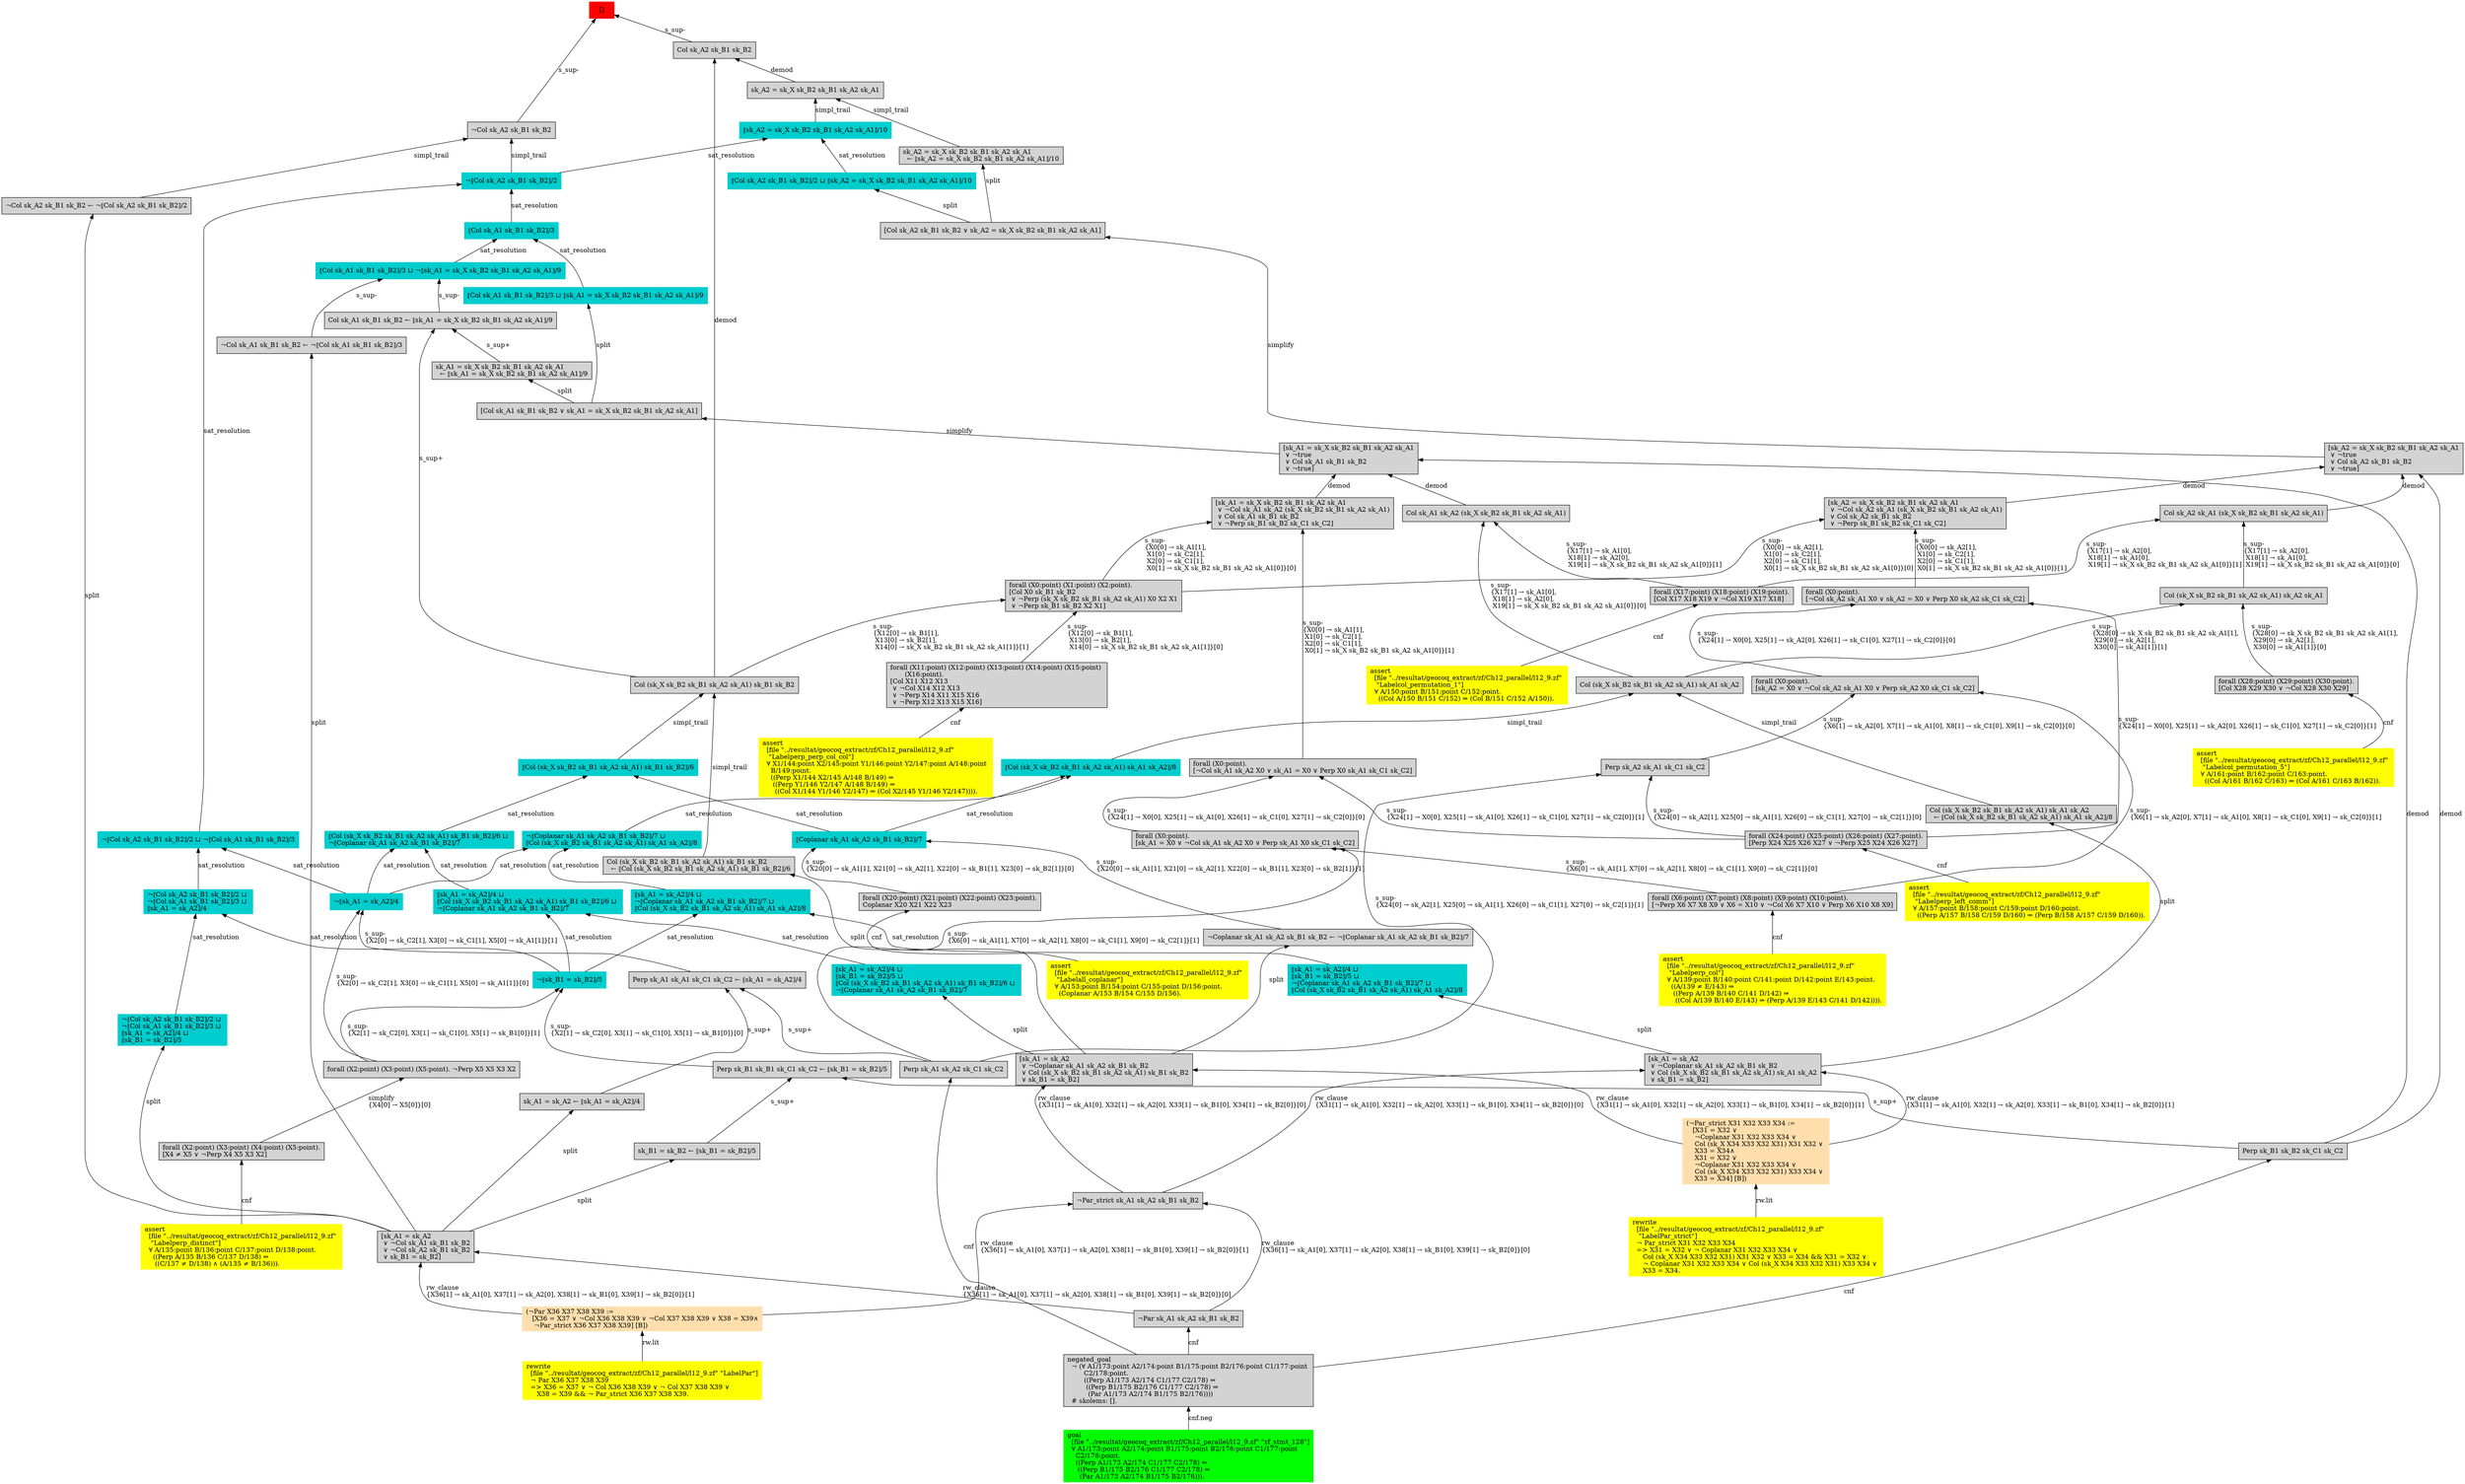 digraph "unsat_graph" {
  vertex_0 [color=red, label="[]", shape=box, style=filled];
  vertex_0 -> vertex_1 [label="s_sup-\l", dir="back"];
  vertex_1 [shape=box, label="¬Col sk_A2 sk_B1 sk_B2\l", style=filled];
  vertex_1 -> vertex_2 [label="simpl_trail", dir="back"];
  vertex_2 [color=cyan3, shape=box, label="¬⟦Col sk_A2 sk_B1 sk_B2⟧/2\l", style=filled];
  vertex_2 -> vertex_3 [label="sat_resolution", dir="back"];
  vertex_3 [color=cyan3, shape=box, label="⟦Col sk_A1 sk_B1 sk_B2⟧/3\l", style=filled];
  vertex_3 -> vertex_4 [label="sat_resolution", dir="back"];
  vertex_4 [color=cyan3, shape=box, label="⟦Col sk_A1 sk_B1 sk_B2⟧/3 ⊔ ⟦sk_A1 = sk_X sk_B2 sk_B1 sk_A2 sk_A1⟧/9\l", style=filled];
  vertex_4 -> vertex_5 [label="split", dir="back"];
  vertex_5 [shape=box, label="[Col sk_A1 sk_B1 sk_B2 ∨ sk_A1 = sk_X sk_B2 sk_B1 sk_A2 sk_A1]\l", style=filled];
  vertex_5 -> vertex_6 [label="simplify", dir="back"];
  vertex_6 [shape=box, label="[sk_A1 = sk_X sk_B2 sk_B1 sk_A2 sk_A1\l ∨ ¬true\l ∨ Col sk_A1 sk_B1 sk_B2\l ∨ ¬true]\l", style=filled];
  vertex_6 -> vertex_7 [label="demod", dir="back"];
  vertex_7 [shape=box, label="Perp sk_B1 sk_B2 sk_C1 sk_C2\l", style=filled];
  vertex_7 -> vertex_8 [label="cnf", dir="back"];
  vertex_8 [shape=box, label="negated_goal\l  ¬ (∀ A1/173:point A2/174:point B1/175:point B2/176:point C1/177:point \l        C2/178:point.\l        ((Perp A1/173 A2/174 C1/177 C2/178) ⇒\l         ((Perp B1/175 B2/176 C1/177 C2/178) ⇒\l          (Par A1/173 A2/174 B1/175 B2/176))))\l  # skolems: [].\l", style=filled];
  vertex_8 -> vertex_9 [label="cnf.neg", dir="back"];
  vertex_9 [color=green, shape=box, label="goal\l  [file \"../resultat/geocoq_extract/zf/Ch12_parallel/l12_9.zf\" \"zf_stmt_128\"]\l  ∀ A1/173:point A2/174:point B1/175:point B2/176:point C1/177:point \l    C2/178:point.\l    ((Perp A1/173 A2/174 C1/177 C2/178) ⇒\l     ((Perp B1/175 B2/176 C1/177 C2/178) ⇒\l      (Par A1/173 A2/174 B1/175 B2/176))).\l", style=filled];
  vertex_6 -> vertex_10 [label="demod", dir="back"];
  vertex_10 [shape=box, label="Col sk_A1 sk_A2 (sk_X sk_B2 sk_B1 sk_A2 sk_A1)\l", style=filled];
  vertex_10 -> vertex_11 [label="s_sup-\l\{X17[1] → sk_A1[0], \l X18[1] → sk_A2[0], \l X19[1] → sk_X sk_B2 sk_B1 sk_A2 sk_A1[0]\}[1]\l", dir="back"];
  vertex_11 [shape=box, label="forall (X17:point) (X18:point) (X19:point).\l[Col X17 X18 X19 ∨ ¬Col X19 X17 X18]\l", style=filled];
  vertex_11 -> vertex_12 [label="cnf", dir="back"];
  vertex_12 [color=yellow, shape=box, label="assert\l  [file \"../resultat/geocoq_extract/zf/Ch12_parallel/l12_9.zf\" \l   \"Labelcol_permutation_1\"]\l  ∀ A/150:point B/151:point C/152:point.\l    ((Col A/150 B/151 C/152) ⇒ (Col B/151 C/152 A/150)).\l", style=filled];
  vertex_10 -> vertex_13 [label="s_sup-\l\{X17[1] → sk_A1[0], \l X18[1] → sk_A2[0], \l X19[1] → sk_X sk_B2 sk_B1 sk_A2 sk_A1[0]\}[0]\l", dir="back"];
  vertex_13 [shape=box, label="Col (sk_X sk_B2 sk_B1 sk_A2 sk_A1) sk_A1 sk_A2\l", style=filled];
  vertex_13 -> vertex_14 [label="simpl_trail", dir="back"];
  vertex_14 [color=cyan3, shape=box, label="⟦Col (sk_X sk_B2 sk_B1 sk_A2 sk_A1) sk_A1 sk_A2⟧/8\l", style=filled];
  vertex_14 -> vertex_15 [label="sat_resolution", dir="back"];
  vertex_15 [color=cyan3, shape=box, label="⟦Coplanar sk_A1 sk_A2 sk_B1 sk_B2⟧/7\l", style=filled];
  vertex_15 -> vertex_16 [label="s_sup-\l\{X20[0] → sk_A1[1], X21[0] → sk_A2[1], X22[0] → sk_B1[1], X23[0] → sk_B2[1]\}[1]\l", dir="back"];
  vertex_16 [shape=box, label="¬Coplanar sk_A1 sk_A2 sk_B1 sk_B2 ← ¬⟦Coplanar sk_A1 sk_A2 sk_B1 sk_B2⟧/7\l", style=filled];
  vertex_16 -> vertex_17 [label="split", dir="back"];
  vertex_17 [shape=box, label="[sk_A1 = sk_A2\l ∨ ¬Coplanar sk_A1 sk_A2 sk_B1 sk_B2\l ∨ Col (sk_X sk_B2 sk_B1 sk_A2 sk_A1) sk_B1 sk_B2\l ∨ sk_B1 = sk_B2]\l", style=filled];
  vertex_17 -> vertex_18 [label="rw_clause\l\{X31[1] → sk_A1[0], X32[1] → sk_A2[0], X33[1] → sk_B1[0], X34[1] → sk_B2[0]\}[1]\l", dir="back"];
  vertex_18 [color=navajowhite, shape=box, label="(¬Par_strict X31 X32 X33 X34 :=\l   [X31 = X32 ∨ \l    ¬Coplanar X31 X32 X33 X34 ∨ \l    Col (sk_X X34 X33 X32 X31) X31 X32 ∨ \l    X33 = X34∧\l    X31 = X32 ∨ \l    ¬Coplanar X31 X32 X33 X34 ∨ \l    Col (sk_X X34 X33 X32 X31) X33 X34 ∨ \l    X33 = X34] [B])\l", style=filled];
  vertex_18 -> vertex_19 [label="rw.lit", dir="back"];
  vertex_19 [color=yellow, shape=box, label="rewrite\l  [file \"../resultat/geocoq_extract/zf/Ch12_parallel/l12_9.zf\" \l   \"LabelPar_strict\"]\l  ¬ Par_strict X31 X32 X33 X34\l  =\> X31 = X32 ∨ ¬ Coplanar X31 X32 X33 X34 ∨ \l     Col (sk_X X34 X33 X32 X31) X31 X32 ∨ X33 = X34 && X31 = X32 ∨ \l     ¬ Coplanar X31 X32 X33 X34 ∨ Col (sk_X X34 X33 X32 X31) X33 X34 ∨ \l     X33 = X34.\l", style=filled];
  vertex_17 -> vertex_20 [label="rw_clause\l\{X31[1] → sk_A1[0], X32[1] → sk_A2[0], X33[1] → sk_B1[0], X34[1] → sk_B2[0]\}[0]\l", dir="back"];
  vertex_20 [shape=box, label="¬Par_strict sk_A1 sk_A2 sk_B1 sk_B2\l", style=filled];
  vertex_20 -> vertex_21 [label="rw_clause\l\{X36[1] → sk_A1[0], X37[1] → sk_A2[0], X38[1] → sk_B1[0], X39[1] → sk_B2[0]\}[1]\l", dir="back"];
  vertex_21 [color=navajowhite, shape=box, label="(¬Par X36 X37 X38 X39 :=\l   [X36 = X37 ∨ ¬Col X36 X38 X39 ∨ ¬Col X37 X38 X39 ∨ X38 = X39∧\l    ¬Par_strict X36 X37 X38 X39] [B])\l", style=filled];
  vertex_21 -> vertex_22 [label="rw.lit", dir="back"];
  vertex_22 [color=yellow, shape=box, label="rewrite\l  [file \"../resultat/geocoq_extract/zf/Ch12_parallel/l12_9.zf\" \"LabelPar\"]\l  ¬ Par X36 X37 X38 X39\l  =\> X36 = X37 ∨ ¬ Col X36 X38 X39 ∨ ¬ Col X37 X38 X39 ∨ \l     X38 = X39 && ¬ Par_strict X36 X37 X38 X39.\l", style=filled];
  vertex_20 -> vertex_23 [label="rw_clause\l\{X36[1] → sk_A1[0], X37[1] → sk_A2[0], X38[1] → sk_B1[0], X39[1] → sk_B2[0]\}[0]\l", dir="back"];
  vertex_23 [shape=box, label="¬Par sk_A1 sk_A2 sk_B1 sk_B2\l", style=filled];
  vertex_23 -> vertex_8 [label="cnf", dir="back"];
  vertex_15 -> vertex_24 [label="s_sup-\l\{X20[0] → sk_A1[1], X21[0] → sk_A2[1], X22[0] → sk_B1[1], X23[0] → sk_B2[1]\}[0]\l", dir="back"];
  vertex_24 [shape=box, label="forall (X20:point) (X21:point) (X22:point) (X23:point).\lCoplanar X20 X21 X22 X23\l", style=filled];
  vertex_24 -> vertex_25 [label="cnf", dir="back"];
  vertex_25 [color=yellow, shape=box, label="assert\l  [file \"../resultat/geocoq_extract/zf/Ch12_parallel/l12_9.zf\" \l   \"Labelall_coplanar\"]\l  ∀ A/153:point B/154:point C/155:point D/156:point.\l    (Coplanar A/153 B/154 C/155 D/156).\l", style=filled];
  vertex_14 -> vertex_26 [label="sat_resolution", dir="back"];
  vertex_26 [color=cyan3, shape=box, label="¬⟦Coplanar sk_A1 sk_A2 sk_B1 sk_B2⟧/7 ⊔ \l⟦Col (sk_X sk_B2 sk_B1 sk_A2 sk_A1) sk_A1 sk_A2⟧/8\l", style=filled];
  vertex_26 -> vertex_27 [label="sat_resolution", dir="back"];
  vertex_27 [color=cyan3, shape=box, label="¬⟦sk_A1 = sk_A2⟧/4\l", style=filled];
  vertex_27 -> vertex_28 [label="s_sup-\l\{X2[0] → sk_C2[1], X3[0] → sk_C1[1], X5[0] → sk_A1[1]\}[0]\l", dir="back"];
  vertex_28 [shape=box, label="forall (X2:point) (X3:point) (X5:point). ¬Perp X5 X5 X3 X2\l", style=filled];
  vertex_28 -> vertex_29 [label="simplify\l\{X4[0] → X5[0]\}[0]\l", dir="back"];
  vertex_29 [shape=box, label="forall (X2:point) (X3:point) (X4:point) (X5:point).\l[X4 ≠ X5 ∨ ¬Perp X4 X5 X3 X2]\l", style=filled];
  vertex_29 -> vertex_30 [label="cnf", dir="back"];
  vertex_30 [color=yellow, shape=box, label="assert\l  [file \"../resultat/geocoq_extract/zf/Ch12_parallel/l12_9.zf\" \l   \"Labelperp_distinct\"]\l  ∀ A/135:point B/136:point C/137:point D/138:point.\l    ((Perp A/135 B/136 C/137 D/138) ⇒\l     ((C/137 ≠ D/138) ∧ (A/135 ≠ B/136))).\l", style=filled];
  vertex_27 -> vertex_31 [label="s_sup-\l\{X2[0] → sk_C2[1], X3[0] → sk_C1[1], X5[0] → sk_A1[1]\}[1]\l", dir="back"];
  vertex_31 [shape=box, label="Perp sk_A1 sk_A1 sk_C1 sk_C2 ← ⟦sk_A1 = sk_A2⟧/4\l", style=filled];
  vertex_31 -> vertex_32 [label="s_sup+\l", dir="back"];
  vertex_32 [shape=box, label="Perp sk_A1 sk_A2 sk_C1 sk_C2\l", style=filled];
  vertex_32 -> vertex_8 [label="cnf", dir="back"];
  vertex_31 -> vertex_33 [label="s_sup+\l", dir="back"];
  vertex_33 [shape=box, label="sk_A1 = sk_A2 ← ⟦sk_A1 = sk_A2⟧/4\l", style=filled];
  vertex_33 -> vertex_34 [label="split", dir="back"];
  vertex_34 [shape=box, label="[sk_A1 = sk_A2\l ∨ ¬Col sk_A1 sk_B1 sk_B2\l ∨ ¬Col sk_A2 sk_B1 sk_B2\l ∨ sk_B1 = sk_B2]\l", style=filled];
  vertex_34 -> vertex_21 [label="rw_clause\l\{X36[1] → sk_A1[0], X37[1] → sk_A2[0], X38[1] → sk_B1[0], X39[1] → sk_B2[0]\}[1]\l", dir="back"];
  vertex_34 -> vertex_23 [label="rw_clause\l\{X36[1] → sk_A1[0], X37[1] → sk_A2[0], X38[1] → sk_B1[0], X39[1] → sk_B2[0]\}[0]\l", dir="back"];
  vertex_26 -> vertex_35 [label="sat_resolution", dir="back"];
  vertex_35 [color=cyan3, shape=box, label="⟦sk_A1 = sk_A2⟧/4 ⊔ \l¬⟦Coplanar sk_A1 sk_A2 sk_B1 sk_B2⟧/7 ⊔ \l⟦Col (sk_X sk_B2 sk_B1 sk_A2 sk_A1) sk_A1 sk_A2⟧/8\l", style=filled];
  vertex_35 -> vertex_36 [label="sat_resolution", dir="back"];
  vertex_36 [color=cyan3, shape=box, label="¬⟦sk_B1 = sk_B2⟧/5\l", style=filled];
  vertex_36 -> vertex_28 [label="s_sup-\l\{X2[1] → sk_C2[0], X3[1] → sk_C1[0], X5[1] → sk_B1[0]\}[1]\l", dir="back"];
  vertex_36 -> vertex_37 [label="s_sup-\l\{X2[1] → sk_C2[0], X3[1] → sk_C1[0], X5[1] → sk_B1[0]\}[0]\l", dir="back"];
  vertex_37 [shape=box, label="Perp sk_B1 sk_B1 sk_C1 sk_C2 ← ⟦sk_B1 = sk_B2⟧/5\l", style=filled];
  vertex_37 -> vertex_7 [label="s_sup+\l", dir="back"];
  vertex_37 -> vertex_38 [label="s_sup+\l", dir="back"];
  vertex_38 [shape=box, label="sk_B1 = sk_B2 ← ⟦sk_B1 = sk_B2⟧/5\l", style=filled];
  vertex_38 -> vertex_34 [label="split", dir="back"];
  vertex_35 -> vertex_39 [label="sat_resolution", dir="back"];
  vertex_39 [color=cyan3, shape=box, label="⟦sk_A1 = sk_A2⟧/4 ⊔ \l⟦sk_B1 = sk_B2⟧/5 ⊔ \l¬⟦Coplanar sk_A1 sk_A2 sk_B1 sk_B2⟧/7 ⊔ \l⟦Col (sk_X sk_B2 sk_B1 sk_A2 sk_A1) sk_A1 sk_A2⟧/8\l", style=filled];
  vertex_39 -> vertex_40 [label="split", dir="back"];
  vertex_40 [shape=box, label="[sk_A1 = sk_A2\l ∨ ¬Coplanar sk_A1 sk_A2 sk_B1 sk_B2\l ∨ Col (sk_X sk_B2 sk_B1 sk_A2 sk_A1) sk_A1 sk_A2\l ∨ sk_B1 = sk_B2]\l", style=filled];
  vertex_40 -> vertex_18 [label="rw_clause\l\{X31[1] → sk_A1[0], X32[1] → sk_A2[0], X33[1] → sk_B1[0], X34[1] → sk_B2[0]\}[1]\l", dir="back"];
  vertex_40 -> vertex_20 [label="rw_clause\l\{X31[1] → sk_A1[0], X32[1] → sk_A2[0], X33[1] → sk_B1[0], X34[1] → sk_B2[0]\}[0]\l", dir="back"];
  vertex_13 -> vertex_41 [label="simpl_trail", dir="back"];
  vertex_41 [shape=box, label="Col (sk_X sk_B2 sk_B1 sk_A2 sk_A1) sk_A1 sk_A2\l  ← ⟦Col (sk_X sk_B2 sk_B1 sk_A2 sk_A1) sk_A1 sk_A2⟧/8\l", style=filled];
  vertex_41 -> vertex_40 [label="split", dir="back"];
  vertex_6 -> vertex_42 [label="demod", dir="back"];
  vertex_42 [shape=box, label="[sk_A1 = sk_X sk_B2 sk_B1 sk_A2 sk_A1\l ∨ ¬Col sk_A1 sk_A2 (sk_X sk_B2 sk_B1 sk_A2 sk_A1)\l ∨ Col sk_A1 sk_B1 sk_B2\l ∨ ¬Perp sk_B1 sk_B2 sk_C1 sk_C2]\l", style=filled];
  vertex_42 -> vertex_43 [label="s_sup-\l\{X0[0] → sk_A1[1], \l X1[0] → sk_C2[1], \l X2[0] → sk_C1[1], \l X0[1] → sk_X sk_B2 sk_B1 sk_A2 sk_A1[0]\}[0]\l", dir="back"];
  vertex_43 [shape=box, label="forall (X0:point) (X1:point) (X2:point).\l[Col X0 sk_B1 sk_B2\l ∨ ¬Perp (sk_X sk_B2 sk_B1 sk_A2 sk_A1) X0 X2 X1\l ∨ ¬Perp sk_B1 sk_B2 X2 X1]\l", style=filled];
  vertex_43 -> vertex_44 [label="s_sup-\l\{X12[0] → sk_B1[1], \l X13[0] → sk_B2[1], \l X14[0] → sk_X sk_B2 sk_B1 sk_A2 sk_A1[1]\}[0]\l", dir="back"];
  vertex_44 [shape=box, label="forall (X11:point) (X12:point) (X13:point) (X14:point) (X15:point) \l       (X16:point).\l[Col X11 X12 X13\l ∨ ¬Col X14 X12 X13\l ∨ ¬Perp X14 X11 X15 X16\l ∨ ¬Perp X12 X13 X15 X16]\l", style=filled];
  vertex_44 -> vertex_45 [label="cnf", dir="back"];
  vertex_45 [color=yellow, shape=box, label="assert\l  [file \"../resultat/geocoq_extract/zf/Ch12_parallel/l12_9.zf\" \l   \"Labelperp_perp_col_col\"]\l  ∀ X1/144:point X2/145:point Y1/146:point Y2/147:point A/148:point \l    B/149:point.\l    ((Perp X1/144 X2/145 A/148 B/149) ⇒\l     ((Perp Y1/146 Y2/147 A/148 B/149) ⇒\l      ((Col X1/144 Y1/146 Y2/147) ⇒ (Col X2/145 Y1/146 Y2/147)))).\l", style=filled];
  vertex_43 -> vertex_46 [label="s_sup-\l\{X12[0] → sk_B1[1], \l X13[0] → sk_B2[1], \l X14[0] → sk_X sk_B2 sk_B1 sk_A2 sk_A1[1]\}[1]\l", dir="back"];
  vertex_46 [shape=box, label="Col (sk_X sk_B2 sk_B1 sk_A2 sk_A1) sk_B1 sk_B2\l", style=filled];
  vertex_46 -> vertex_47 [label="simpl_trail", dir="back"];
  vertex_47 [color=cyan3, shape=box, label="⟦Col (sk_X sk_B2 sk_B1 sk_A2 sk_A1) sk_B1 sk_B2⟧/6\l", style=filled];
  vertex_47 -> vertex_15 [label="sat_resolution", dir="back"];
  vertex_47 -> vertex_48 [label="sat_resolution", dir="back"];
  vertex_48 [color=cyan3, shape=box, label="⟦Col (sk_X sk_B2 sk_B1 sk_A2 sk_A1) sk_B1 sk_B2⟧/6 ⊔ \l¬⟦Coplanar sk_A1 sk_A2 sk_B1 sk_B2⟧/7\l", style=filled];
  vertex_48 -> vertex_27 [label="sat_resolution", dir="back"];
  vertex_48 -> vertex_49 [label="sat_resolution", dir="back"];
  vertex_49 [color=cyan3, shape=box, label="⟦sk_A1 = sk_A2⟧/4 ⊔ \l⟦Col (sk_X sk_B2 sk_B1 sk_A2 sk_A1) sk_B1 sk_B2⟧/6 ⊔ \l¬⟦Coplanar sk_A1 sk_A2 sk_B1 sk_B2⟧/7\l", style=filled];
  vertex_49 -> vertex_36 [label="sat_resolution", dir="back"];
  vertex_49 -> vertex_50 [label="sat_resolution", dir="back"];
  vertex_50 [color=cyan3, shape=box, label="⟦sk_A1 = sk_A2⟧/4 ⊔ \l⟦sk_B1 = sk_B2⟧/5 ⊔ \l⟦Col (sk_X sk_B2 sk_B1 sk_A2 sk_A1) sk_B1 sk_B2⟧/6 ⊔ \l¬⟦Coplanar sk_A1 sk_A2 sk_B1 sk_B2⟧/7\l", style=filled];
  vertex_50 -> vertex_17 [label="split", dir="back"];
  vertex_46 -> vertex_51 [label="simpl_trail", dir="back"];
  vertex_51 [shape=box, label="Col (sk_X sk_B2 sk_B1 sk_A2 sk_A1) sk_B1 sk_B2\l  ← ⟦Col (sk_X sk_B2 sk_B1 sk_A2 sk_A1) sk_B1 sk_B2⟧/6\l", style=filled];
  vertex_51 -> vertex_17 [label="split", dir="back"];
  vertex_42 -> vertex_52 [label="s_sup-\l\{X0[0] → sk_A1[1], \l X1[0] → sk_C2[1], \l X2[0] → sk_C1[1], \l X0[1] → sk_X sk_B2 sk_B1 sk_A2 sk_A1[0]\}[1]\l", dir="back"];
  vertex_52 [shape=box, label="forall (X0:point).\l[¬Col sk_A1 sk_A2 X0 ∨ sk_A1 = X0 ∨ Perp X0 sk_A1 sk_C1 sk_C2]\l", style=filled];
  vertex_52 -> vertex_53 [label="s_sup-\l\{X24[1] → X0[0], X25[1] → sk_A1[0], X26[1] → sk_C1[0], X27[1] → sk_C2[0]\}[1]\l", dir="back"];
  vertex_53 [shape=box, label="forall (X24:point) (X25:point) (X26:point) (X27:point).\l[Perp X24 X25 X26 X27 ∨ ¬Perp X25 X24 X26 X27]\l", style=filled];
  vertex_53 -> vertex_54 [label="cnf", dir="back"];
  vertex_54 [color=yellow, shape=box, label="assert\l  [file \"../resultat/geocoq_extract/zf/Ch12_parallel/l12_9.zf\" \l   \"Labelperp_left_comm\"]\l  ∀ A/157:point B/158:point C/159:point D/160:point.\l    ((Perp A/157 B/158 C/159 D/160) ⇒ (Perp B/158 A/157 C/159 D/160)).\l", style=filled];
  vertex_52 -> vertex_55 [label="s_sup-\l\{X24[1] → X0[0], X25[1] → sk_A1[0], X26[1] → sk_C1[0], X27[1] → sk_C2[0]\}[0]\l", dir="back"];
  vertex_55 [shape=box, label="forall (X0:point).\l[sk_A1 = X0 ∨ ¬Col sk_A1 sk_A2 X0 ∨ Perp sk_A1 X0 sk_C1 sk_C2]\l", style=filled];
  vertex_55 -> vertex_56 [label="s_sup-\l\{X6[0] → sk_A1[1], X7[0] → sk_A2[1], X8[0] → sk_C1[1], X9[0] → sk_C2[1]\}[0]\l", dir="back"];
  vertex_56 [shape=box, label="forall (X6:point) (X7:point) (X8:point) (X9:point) (X10:point).\l[¬Perp X6 X7 X8 X9 ∨ X6 = X10 ∨ ¬Col X6 X7 X10 ∨ Perp X6 X10 X8 X9]\l", style=filled];
  vertex_56 -> vertex_57 [label="cnf", dir="back"];
  vertex_57 [color=yellow, shape=box, label="assert\l  [file \"../resultat/geocoq_extract/zf/Ch12_parallel/l12_9.zf\" \l   \"Labelperp_col\"]\l  ∀ A/139:point B/140:point C/141:point D/142:point E/143:point.\l    ((A/139 ≠ E/143) ⇒\l     ((Perp A/139 B/140 C/141 D/142) ⇒\l      ((Col A/139 B/140 E/143) ⇒ (Perp A/139 E/143 C/141 D/142)))).\l", style=filled];
  vertex_55 -> vertex_32 [label="s_sup-\l\{X6[0] → sk_A1[1], X7[0] → sk_A2[1], X8[0] → sk_C1[1], X9[0] → sk_C2[1]\}[1]\l", dir="back"];
  vertex_3 -> vertex_58 [label="sat_resolution", dir="back"];
  vertex_58 [color=cyan3, shape=box, label="⟦Col sk_A1 sk_B1 sk_B2⟧/3 ⊔ ¬⟦sk_A1 = sk_X sk_B2 sk_B1 sk_A2 sk_A1⟧/9\l", style=filled];
  vertex_58 -> vertex_59 [label="s_sup-\l", dir="back"];
  vertex_59 [shape=box, label="¬Col sk_A1 sk_B1 sk_B2 ← ¬⟦Col sk_A1 sk_B1 sk_B2⟧/3\l", style=filled];
  vertex_59 -> vertex_34 [label="split", dir="back"];
  vertex_58 -> vertex_60 [label="s_sup-\l", dir="back"];
  vertex_60 [shape=box, label="Col sk_A1 sk_B1 sk_B2 ← ⟦sk_A1 = sk_X sk_B2 sk_B1 sk_A2 sk_A1⟧/9\l", style=filled];
  vertex_60 -> vertex_46 [label="s_sup+\l", dir="back"];
  vertex_60 -> vertex_61 [label="s_sup+\l", dir="back"];
  vertex_61 [shape=box, label="sk_A1 = sk_X sk_B2 sk_B1 sk_A2 sk_A1\l  ← ⟦sk_A1 = sk_X sk_B2 sk_B1 sk_A2 sk_A1⟧/9\l", style=filled];
  vertex_61 -> vertex_5 [label="split", dir="back"];
  vertex_2 -> vertex_62 [label="sat_resolution", dir="back"];
  vertex_62 [color=cyan3, shape=box, label="¬⟦Col sk_A2 sk_B1 sk_B2⟧/2 ⊔ ¬⟦Col sk_A1 sk_B1 sk_B2⟧/3\l", style=filled];
  vertex_62 -> vertex_27 [label="sat_resolution", dir="back"];
  vertex_62 -> vertex_63 [label="sat_resolution", dir="back"];
  vertex_63 [color=cyan3, shape=box, label="¬⟦Col sk_A2 sk_B1 sk_B2⟧/2 ⊔ \l¬⟦Col sk_A1 sk_B1 sk_B2⟧/3 ⊔ \l⟦sk_A1 = sk_A2⟧/4\l", style=filled];
  vertex_63 -> vertex_36 [label="sat_resolution", dir="back"];
  vertex_63 -> vertex_64 [label="sat_resolution", dir="back"];
  vertex_64 [color=cyan3, shape=box, label="¬⟦Col sk_A2 sk_B1 sk_B2⟧/2 ⊔ \l¬⟦Col sk_A1 sk_B1 sk_B2⟧/3 ⊔ \l⟦sk_A1 = sk_A2⟧/4 ⊔ \l⟦sk_B1 = sk_B2⟧/5\l", style=filled];
  vertex_64 -> vertex_34 [label="split", dir="back"];
  vertex_1 -> vertex_65 [label="simpl_trail", dir="back"];
  vertex_65 [shape=box, label="¬Col sk_A2 sk_B1 sk_B2 ← ¬⟦Col sk_A2 sk_B1 sk_B2⟧/2\l", style=filled];
  vertex_65 -> vertex_34 [label="split", dir="back"];
  vertex_0 -> vertex_66 [label="s_sup-\l", dir="back"];
  vertex_66 [shape=box, label="Col sk_A2 sk_B1 sk_B2\l", style=filled];
  vertex_66 -> vertex_67 [label="demod", dir="back"];
  vertex_67 [shape=box, label="sk_A2 = sk_X sk_B2 sk_B1 sk_A2 sk_A1\l", style=filled];
  vertex_67 -> vertex_68 [label="simpl_trail", dir="back"];
  vertex_68 [color=cyan3, shape=box, label="⟦sk_A2 = sk_X sk_B2 sk_B1 sk_A2 sk_A1⟧/10\l", style=filled];
  vertex_68 -> vertex_2 [label="sat_resolution", dir="back"];
  vertex_68 -> vertex_69 [label="sat_resolution", dir="back"];
  vertex_69 [color=cyan3, shape=box, label="⟦Col sk_A2 sk_B1 sk_B2⟧/2 ⊔ ⟦sk_A2 = sk_X sk_B2 sk_B1 sk_A2 sk_A1⟧/10\l", style=filled];
  vertex_69 -> vertex_70 [label="split", dir="back"];
  vertex_70 [shape=box, label="[Col sk_A2 sk_B1 sk_B2 ∨ sk_A2 = sk_X sk_B2 sk_B1 sk_A2 sk_A1]\l", style=filled];
  vertex_70 -> vertex_71 [label="simplify", dir="back"];
  vertex_71 [shape=box, label="[sk_A2 = sk_X sk_B2 sk_B1 sk_A2 sk_A1\l ∨ ¬true\l ∨ Col sk_A2 sk_B1 sk_B2\l ∨ ¬true]\l", style=filled];
  vertex_71 -> vertex_7 [label="demod", dir="back"];
  vertex_71 -> vertex_72 [label="demod", dir="back"];
  vertex_72 [shape=box, label="Col sk_A2 sk_A1 (sk_X sk_B2 sk_B1 sk_A2 sk_A1)\l", style=filled];
  vertex_72 -> vertex_11 [label="s_sup-\l\{X17[1] → sk_A2[0], \l X18[1] → sk_A1[0], \l X19[1] → sk_X sk_B2 sk_B1 sk_A2 sk_A1[0]\}[1]\l", dir="back"];
  vertex_72 -> vertex_73 [label="s_sup-\l\{X17[1] → sk_A2[0], \l X18[1] → sk_A1[0], \l X19[1] → sk_X sk_B2 sk_B1 sk_A2 sk_A1[0]\}[0]\l", dir="back"];
  vertex_73 [shape=box, label="Col (sk_X sk_B2 sk_B1 sk_A2 sk_A1) sk_A2 sk_A1\l", style=filled];
  vertex_73 -> vertex_74 [label="s_sup-\l\{X28[0] → sk_X sk_B2 sk_B1 sk_A2 sk_A1[1], \l X29[0] → sk_A2[1], \l X30[0] → sk_A1[1]\}[0]\l", dir="back"];
  vertex_74 [shape=box, label="forall (X28:point) (X29:point) (X30:point).\l[Col X28 X29 X30 ∨ ¬Col X28 X30 X29]\l", style=filled];
  vertex_74 -> vertex_75 [label="cnf", dir="back"];
  vertex_75 [color=yellow, shape=box, label="assert\l  [file \"../resultat/geocoq_extract/zf/Ch12_parallel/l12_9.zf\" \l   \"Labelcol_permutation_5\"]\l  ∀ A/161:point B/162:point C/163:point.\l    ((Col A/161 B/162 C/163) ⇒ (Col A/161 C/163 B/162)).\l", style=filled];
  vertex_73 -> vertex_13 [label="s_sup-\l\{X28[0] → sk_X sk_B2 sk_B1 sk_A2 sk_A1[1], \l X29[0] → sk_A2[1], \l X30[0] → sk_A1[1]\}[1]\l", dir="back"];
  vertex_71 -> vertex_76 [label="demod", dir="back"];
  vertex_76 [shape=box, label="[sk_A2 = sk_X sk_B2 sk_B1 sk_A2 sk_A1\l ∨ ¬Col sk_A2 sk_A1 (sk_X sk_B2 sk_B1 sk_A2 sk_A1)\l ∨ Col sk_A2 sk_B1 sk_B2\l ∨ ¬Perp sk_B1 sk_B2 sk_C1 sk_C2]\l", style=filled];
  vertex_76 -> vertex_43 [label="s_sup-\l\{X0[0] → sk_A2[1], \l X1[0] → sk_C2[1], \l X2[0] → sk_C1[1], \l X0[1] → sk_X sk_B2 sk_B1 sk_A2 sk_A1[0]\}[0]\l", dir="back"];
  vertex_76 -> vertex_77 [label="s_sup-\l\{X0[0] → sk_A2[1], \l X1[0] → sk_C2[1], \l X2[0] → sk_C1[1], \l X0[1] → sk_X sk_B2 sk_B1 sk_A2 sk_A1[0]\}[1]\l", dir="back"];
  vertex_77 [shape=box, label="forall (X0:point).\l[¬Col sk_A2 sk_A1 X0 ∨ sk_A2 = X0 ∨ Perp X0 sk_A2 sk_C1 sk_C2]\l", style=filled];
  vertex_77 -> vertex_53 [label="s_sup-\l\{X24[1] → X0[0], X25[1] → sk_A2[0], X26[1] → sk_C1[0], X27[1] → sk_C2[0]\}[1]\l", dir="back"];
  vertex_77 -> vertex_78 [label="s_sup-\l\{X24[1] → X0[0], X25[1] → sk_A2[0], X26[1] → sk_C1[0], X27[1] → sk_C2[0]\}[0]\l", dir="back"];
  vertex_78 [shape=box, label="forall (X0:point).\l[sk_A2 = X0 ∨ ¬Col sk_A2 sk_A1 X0 ∨ Perp sk_A2 X0 sk_C1 sk_C2]\l", style=filled];
  vertex_78 -> vertex_56 [label="s_sup-\l\{X6[1] → sk_A2[0], X7[1] → sk_A1[0], X8[1] → sk_C1[0], X9[1] → sk_C2[0]\}[1]\l", dir="back"];
  vertex_78 -> vertex_79 [label="s_sup-\l\{X6[1] → sk_A2[0], X7[1] → sk_A1[0], X8[1] → sk_C1[0], X9[1] → sk_C2[0]\}[0]\l", dir="back"];
  vertex_79 [shape=box, label="Perp sk_A2 sk_A1 sk_C1 sk_C2\l", style=filled];
  vertex_79 -> vertex_53 [label="s_sup-\l\{X24[0] → sk_A2[1], X25[0] → sk_A1[1], X26[0] → sk_C1[1], X27[0] → sk_C2[1]\}[0]\l", dir="back"];
  vertex_79 -> vertex_32 [label="s_sup-\l\{X24[0] → sk_A2[1], X25[0] → sk_A1[1], X26[0] → sk_C1[1], X27[0] → sk_C2[1]\}[1]\l", dir="back"];
  vertex_67 -> vertex_80 [label="simpl_trail", dir="back"];
  vertex_80 [shape=box, label="sk_A2 = sk_X sk_B2 sk_B1 sk_A2 sk_A1\l  ← ⟦sk_A2 = sk_X sk_B2 sk_B1 sk_A2 sk_A1⟧/10\l", style=filled];
  vertex_80 -> vertex_70 [label="split", dir="back"];
  vertex_66 -> vertex_46 [label="demod", dir="back"];
  }


